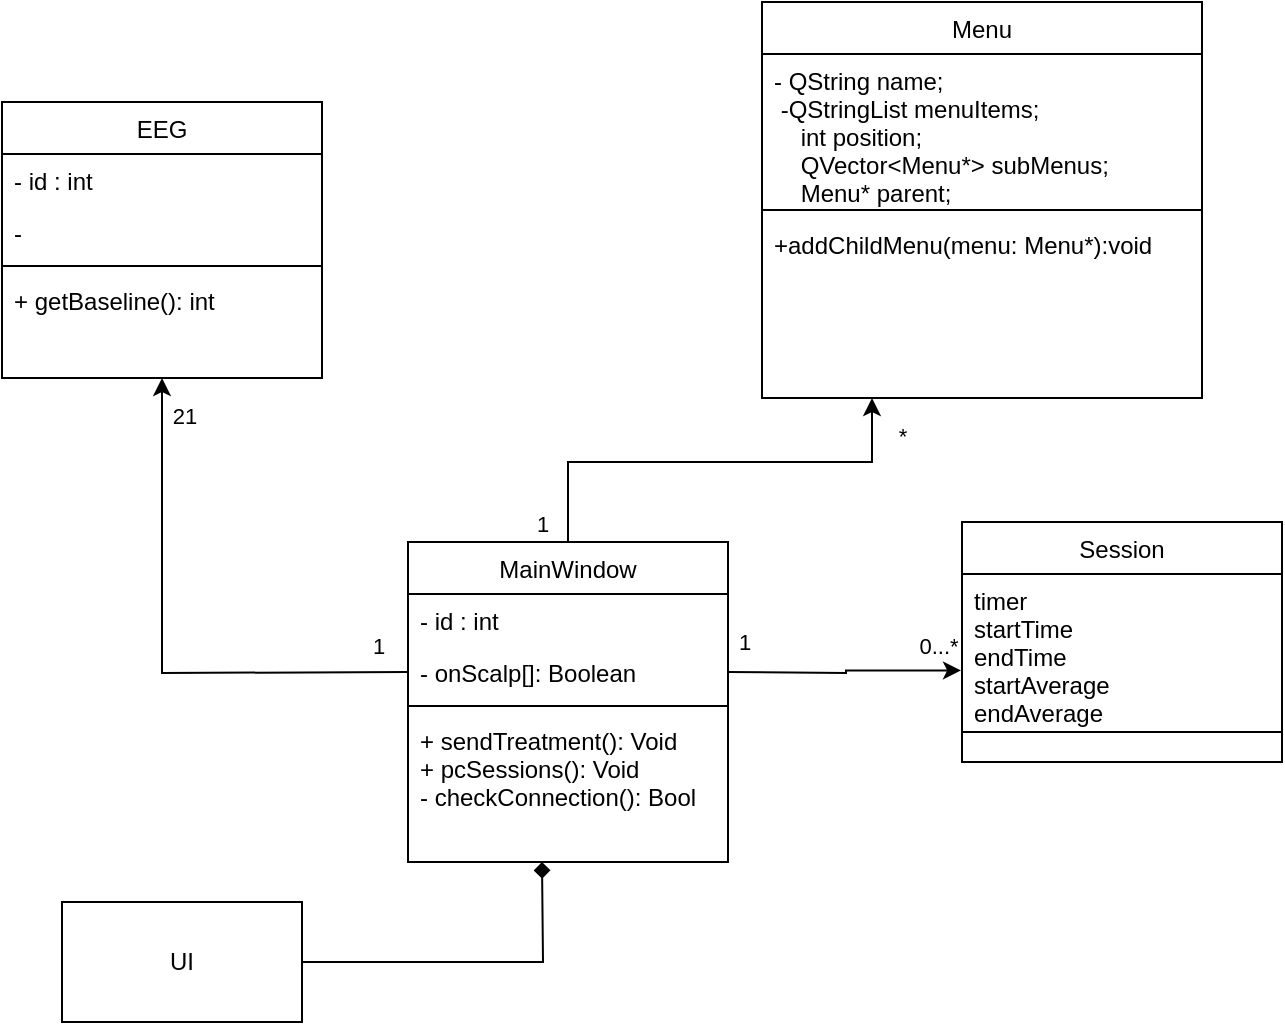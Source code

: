 <mxfile version="24.0.6" type="device">
  <diagram id="C5RBs43oDa-KdzZeNtuy" name="Page-1">
    <mxGraphModel dx="1430" dy="763" grid="1" gridSize="10" guides="1" tooltips="1" connect="1" arrows="1" fold="1" page="1" pageScale="1" pageWidth="827" pageHeight="1169" math="0" shadow="0">
      <root>
        <mxCell id="WIyWlLk6GJQsqaUBKTNV-0" />
        <mxCell id="WIyWlLk6GJQsqaUBKTNV-1" parent="WIyWlLk6GJQsqaUBKTNV-0" />
        <mxCell id="zkfFHV4jXpPFQw0GAbJ--0" value="EEG" style="swimlane;fontStyle=0;align=center;verticalAlign=top;childLayout=stackLayout;horizontal=1;startSize=26;horizontalStack=0;resizeParent=1;resizeLast=0;collapsible=1;marginBottom=0;rounded=0;shadow=0;strokeWidth=1;" parent="WIyWlLk6GJQsqaUBKTNV-1" vertex="1">
          <mxGeometry x="50" y="50" width="160" height="138" as="geometry">
            <mxRectangle x="230" y="140" width="160" height="26" as="alternateBounds" />
          </mxGeometry>
        </mxCell>
        <mxCell id="zkfFHV4jXpPFQw0GAbJ--1" value="- id : int" style="text;align=left;verticalAlign=top;spacingLeft=4;spacingRight=4;overflow=hidden;rotatable=0;points=[[0,0.5],[1,0.5]];portConstraint=eastwest;" parent="zkfFHV4jXpPFQw0GAbJ--0" vertex="1">
          <mxGeometry y="26" width="160" height="26" as="geometry" />
        </mxCell>
        <mxCell id="zkfFHV4jXpPFQw0GAbJ--2" value="- " style="text;align=left;verticalAlign=top;spacingLeft=4;spacingRight=4;overflow=hidden;rotatable=0;points=[[0,0.5],[1,0.5]];portConstraint=eastwest;rounded=0;shadow=0;html=0;" parent="zkfFHV4jXpPFQw0GAbJ--0" vertex="1">
          <mxGeometry y="52" width="160" height="26" as="geometry" />
        </mxCell>
        <mxCell id="zkfFHV4jXpPFQw0GAbJ--4" value="" style="line;html=1;strokeWidth=1;align=left;verticalAlign=middle;spacingTop=-1;spacingLeft=3;spacingRight=3;rotatable=0;labelPosition=right;points=[];portConstraint=eastwest;" parent="zkfFHV4jXpPFQw0GAbJ--0" vertex="1">
          <mxGeometry y="78" width="160" height="8" as="geometry" />
        </mxCell>
        <mxCell id="zkfFHV4jXpPFQw0GAbJ--5" value="+ getBaseline(): int " style="text;align=left;verticalAlign=top;spacingLeft=4;spacingRight=4;overflow=hidden;rotatable=0;points=[[0,0.5],[1,0.5]];portConstraint=eastwest;" parent="zkfFHV4jXpPFQw0GAbJ--0" vertex="1">
          <mxGeometry y="86" width="160" height="26" as="geometry" />
        </mxCell>
        <mxCell id="iGcTpThCesvLYWqrWw2Z-1" value="Menu" style="swimlane;fontStyle=0;align=center;verticalAlign=top;childLayout=stackLayout;horizontal=1;startSize=26;horizontalStack=0;resizeParent=1;resizeLast=0;collapsible=1;marginBottom=0;rounded=0;shadow=0;strokeWidth=1;" vertex="1" parent="WIyWlLk6GJQsqaUBKTNV-1">
          <mxGeometry x="430" width="220" height="198" as="geometry">
            <mxRectangle x="230" y="140" width="160" height="26" as="alternateBounds" />
          </mxGeometry>
        </mxCell>
        <mxCell id="iGcTpThCesvLYWqrWw2Z-2" value="- QString name;&#xa; -QStringList menuItems;&#xa;    int position;&#xa;    QVector&lt;Menu*&gt; subMenus;&#xa;    Menu* parent;" style="text;align=left;verticalAlign=top;spacingLeft=4;spacingRight=4;overflow=hidden;rotatable=0;points=[[0,0.5],[1,0.5]];portConstraint=eastwest;" vertex="1" parent="iGcTpThCesvLYWqrWw2Z-1">
          <mxGeometry y="26" width="220" height="74" as="geometry" />
        </mxCell>
        <mxCell id="iGcTpThCesvLYWqrWw2Z-5" value="" style="line;html=1;strokeWidth=1;align=left;verticalAlign=middle;spacingTop=-1;spacingLeft=3;spacingRight=3;rotatable=0;labelPosition=right;points=[];portConstraint=eastwest;" vertex="1" parent="iGcTpThCesvLYWqrWw2Z-1">
          <mxGeometry y="100" width="220" height="8" as="geometry" />
        </mxCell>
        <mxCell id="iGcTpThCesvLYWqrWw2Z-6" value="+addChildMenu(menu: Menu*):void&#xa;" style="text;align=left;verticalAlign=top;spacingLeft=4;spacingRight=4;overflow=hidden;rotatable=0;points=[[0,0.5],[1,0.5]];portConstraint=eastwest;" vertex="1" parent="iGcTpThCesvLYWqrWw2Z-1">
          <mxGeometry y="108" width="220" height="26" as="geometry" />
        </mxCell>
        <mxCell id="iGcTpThCesvLYWqrWw2Z-30" style="edgeStyle=orthogonalEdgeStyle;rounded=0;orthogonalLoop=1;jettySize=auto;html=1;entryX=0.25;entryY=1;entryDx=0;entryDy=0;" edge="1" parent="WIyWlLk6GJQsqaUBKTNV-1" source="iGcTpThCesvLYWqrWw2Z-7" target="iGcTpThCesvLYWqrWw2Z-1">
          <mxGeometry relative="1" as="geometry">
            <Array as="points">
              <mxPoint x="333" y="230" />
              <mxPoint x="485" y="230" />
            </Array>
          </mxGeometry>
        </mxCell>
        <mxCell id="iGcTpThCesvLYWqrWw2Z-33" value="1" style="edgeLabel;html=1;align=center;verticalAlign=middle;resizable=0;points=[];" vertex="1" connectable="0" parent="iGcTpThCesvLYWqrWw2Z-30">
          <mxGeometry x="-0.853" relative="1" as="geometry">
            <mxPoint x="-13" y="7" as="offset" />
          </mxGeometry>
        </mxCell>
        <mxCell id="iGcTpThCesvLYWqrWw2Z-34" value="*" style="edgeLabel;html=1;align=center;verticalAlign=middle;resizable=0;points=[];" vertex="1" connectable="0" parent="iGcTpThCesvLYWqrWw2Z-30">
          <mxGeometry x="0.837" y="-2" relative="1" as="geometry">
            <mxPoint x="13" as="offset" />
          </mxGeometry>
        </mxCell>
        <mxCell id="iGcTpThCesvLYWqrWw2Z-7" value="MainWindow" style="swimlane;fontStyle=0;align=center;verticalAlign=top;childLayout=stackLayout;horizontal=1;startSize=26;horizontalStack=0;resizeParent=1;resizeLast=0;collapsible=1;marginBottom=0;rounded=0;shadow=0;strokeWidth=1;" vertex="1" parent="WIyWlLk6GJQsqaUBKTNV-1">
          <mxGeometry x="253" y="270" width="160" height="160" as="geometry">
            <mxRectangle x="230" y="140" width="160" height="26" as="alternateBounds" />
          </mxGeometry>
        </mxCell>
        <mxCell id="iGcTpThCesvLYWqrWw2Z-8" value="- id : int" style="text;align=left;verticalAlign=top;spacingLeft=4;spacingRight=4;overflow=hidden;rotatable=0;points=[[0,0.5],[1,0.5]];portConstraint=eastwest;" vertex="1" parent="iGcTpThCesvLYWqrWw2Z-7">
          <mxGeometry y="26" width="160" height="26" as="geometry" />
        </mxCell>
        <mxCell id="iGcTpThCesvLYWqrWw2Z-10" value="- onScalp[]: Boolean" style="text;align=left;verticalAlign=top;spacingLeft=4;spacingRight=4;overflow=hidden;rotatable=0;points=[[0,0.5],[1,0.5]];portConstraint=eastwest;rounded=0;shadow=0;html=0;" vertex="1" parent="iGcTpThCesvLYWqrWw2Z-7">
          <mxGeometry y="52" width="160" height="26" as="geometry" />
        </mxCell>
        <mxCell id="iGcTpThCesvLYWqrWw2Z-11" value="" style="line;html=1;strokeWidth=1;align=left;verticalAlign=middle;spacingTop=-1;spacingLeft=3;spacingRight=3;rotatable=0;labelPosition=right;points=[];portConstraint=eastwest;" vertex="1" parent="iGcTpThCesvLYWqrWw2Z-7">
          <mxGeometry y="78" width="160" height="8" as="geometry" />
        </mxCell>
        <mxCell id="iGcTpThCesvLYWqrWw2Z-12" value="+ sendTreatment(): Void&#xa;+ pcSessions(): Void&#xa;- checkConnection(): Bool" style="text;align=left;verticalAlign=top;spacingLeft=4;spacingRight=4;overflow=hidden;rotatable=0;points=[[0,0.5],[1,0.5]];portConstraint=eastwest;" vertex="1" parent="iGcTpThCesvLYWqrWw2Z-7">
          <mxGeometry y="86" width="160" height="48" as="geometry" />
        </mxCell>
        <mxCell id="iGcTpThCesvLYWqrWw2Z-13" style="edgeStyle=orthogonalEdgeStyle;rounded=0;orthogonalLoop=1;jettySize=auto;html=1;entryX=0.5;entryY=1;entryDx=0;entryDy=0;" edge="1" parent="WIyWlLk6GJQsqaUBKTNV-1" target="zkfFHV4jXpPFQw0GAbJ--0">
          <mxGeometry relative="1" as="geometry">
            <mxPoint x="253.0" y="335" as="sourcePoint" />
          </mxGeometry>
        </mxCell>
        <mxCell id="iGcTpThCesvLYWqrWw2Z-14" value="1" style="edgeLabel;html=1;align=center;verticalAlign=middle;resizable=0;points=[];" vertex="1" connectable="0" parent="iGcTpThCesvLYWqrWw2Z-13">
          <mxGeometry x="-0.89" y="1" relative="1" as="geometry">
            <mxPoint y="-14" as="offset" />
          </mxGeometry>
        </mxCell>
        <mxCell id="iGcTpThCesvLYWqrWw2Z-15" value="21" style="edgeLabel;html=1;align=center;verticalAlign=middle;resizable=0;points=[];" vertex="1" connectable="0" parent="iGcTpThCesvLYWqrWw2Z-13">
          <mxGeometry x="0.752" relative="1" as="geometry">
            <mxPoint x="11" y="-15" as="offset" />
          </mxGeometry>
        </mxCell>
        <mxCell id="iGcTpThCesvLYWqrWw2Z-16" value="Session" style="swimlane;fontStyle=0;align=center;verticalAlign=top;childLayout=stackLayout;horizontal=1;startSize=26;horizontalStack=0;resizeParent=1;resizeLast=0;collapsible=1;marginBottom=0;rounded=0;shadow=0;strokeWidth=1;" vertex="1" parent="WIyWlLk6GJQsqaUBKTNV-1">
          <mxGeometry x="530" y="260" width="160" height="120" as="geometry">
            <mxRectangle x="230" y="140" width="160" height="26" as="alternateBounds" />
          </mxGeometry>
        </mxCell>
        <mxCell id="iGcTpThCesvLYWqrWw2Z-18" value="timer&#xa;startTime&#xa;endTime&#xa;startAverage&#xa;endAverage" style="text;align=left;verticalAlign=top;spacingLeft=4;spacingRight=4;overflow=hidden;rotatable=0;points=[[0,0.5],[1,0.5]];portConstraint=eastwest;rounded=0;shadow=0;html=0;" vertex="1" parent="iGcTpThCesvLYWqrWw2Z-16">
          <mxGeometry y="26" width="160" height="78" as="geometry" />
        </mxCell>
        <mxCell id="iGcTpThCesvLYWqrWw2Z-20" value="" style="line;html=1;strokeWidth=1;align=left;verticalAlign=middle;spacingTop=-1;spacingLeft=3;spacingRight=3;rotatable=0;labelPosition=right;points=[];portConstraint=eastwest;" vertex="1" parent="iGcTpThCesvLYWqrWw2Z-16">
          <mxGeometry y="104" width="160" height="2" as="geometry" />
        </mxCell>
        <mxCell id="iGcTpThCesvLYWqrWw2Z-27" style="edgeStyle=orthogonalEdgeStyle;rounded=0;orthogonalLoop=1;jettySize=auto;html=1;entryX=-0.003;entryY=0.618;entryDx=0;entryDy=0;entryPerimeter=0;" edge="1" parent="WIyWlLk6GJQsqaUBKTNV-1" target="iGcTpThCesvLYWqrWw2Z-18">
          <mxGeometry relative="1" as="geometry">
            <mxPoint x="413.0" y="335" as="sourcePoint" />
          </mxGeometry>
        </mxCell>
        <mxCell id="iGcTpThCesvLYWqrWw2Z-28" value="0...*" style="edgeLabel;html=1;align=center;verticalAlign=middle;resizable=0;points=[];" vertex="1" connectable="0" parent="iGcTpThCesvLYWqrWw2Z-27">
          <mxGeometry x="0.8" y="1" relative="1" as="geometry">
            <mxPoint y="-11" as="offset" />
          </mxGeometry>
        </mxCell>
        <mxCell id="iGcTpThCesvLYWqrWw2Z-29" value="1" style="edgeLabel;html=1;align=center;verticalAlign=middle;resizable=0;points=[];" vertex="1" connectable="0" parent="iGcTpThCesvLYWqrWw2Z-27">
          <mxGeometry x="-0.707" y="-1" relative="1" as="geometry">
            <mxPoint x="-10" y="-16" as="offset" />
          </mxGeometry>
        </mxCell>
        <mxCell id="iGcTpThCesvLYWqrWw2Z-32" style="edgeStyle=orthogonalEdgeStyle;rounded=0;orthogonalLoop=1;jettySize=auto;html=1;endArrow=diamond;endFill=1;" edge="1" parent="WIyWlLk6GJQsqaUBKTNV-1" source="iGcTpThCesvLYWqrWw2Z-31">
          <mxGeometry relative="1" as="geometry">
            <mxPoint x="320" y="430" as="targetPoint" />
          </mxGeometry>
        </mxCell>
        <mxCell id="iGcTpThCesvLYWqrWw2Z-31" value="UI" style="rounded=0;whiteSpace=wrap;html=1;" vertex="1" parent="WIyWlLk6GJQsqaUBKTNV-1">
          <mxGeometry x="80" y="450" width="120" height="60" as="geometry" />
        </mxCell>
      </root>
    </mxGraphModel>
  </diagram>
</mxfile>
